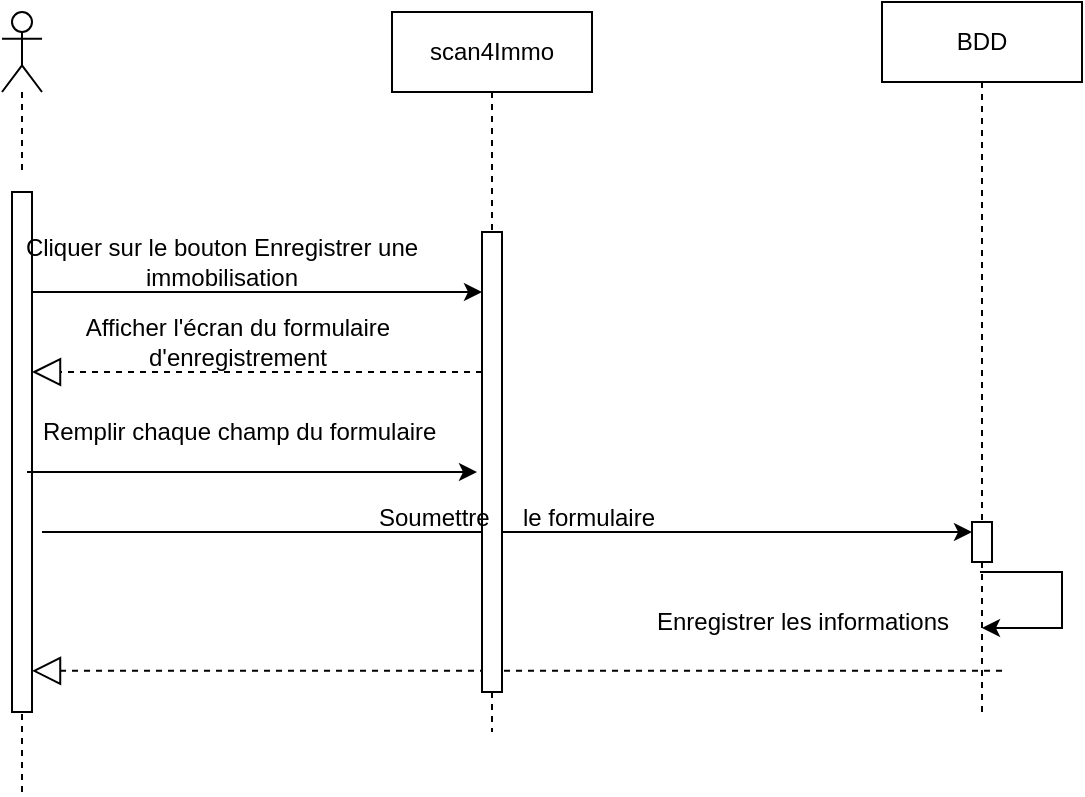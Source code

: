 <mxfile version="21.5.0" type="github">
  <diagram name="Page-1" id="fWAt4YrEjQgHVjALh9d2">
    <mxGraphModel dx="1035" dy="569" grid="1" gridSize="10" guides="1" tooltips="1" connect="1" arrows="1" fold="1" page="1" pageScale="1" pageWidth="850" pageHeight="1100" math="0" shadow="0">
      <root>
        <mxCell id="0" />
        <mxCell id="1" parent="0" />
        <mxCell id="8cFHMWG-tl82saMB3x8E-1" value="" style="shape=umlLifeline;perimeter=lifelinePerimeter;whiteSpace=wrap;html=1;container=1;dropTarget=0;collapsible=0;recursiveResize=0;outlineConnect=0;portConstraint=eastwest;newEdgeStyle={&quot;edgeStyle&quot;:&quot;elbowEdgeStyle&quot;,&quot;elbow&quot;:&quot;vertical&quot;,&quot;curved&quot;:0,&quot;rounded&quot;:0};participant=umlActor;" parent="1" vertex="1">
          <mxGeometry x="150" y="20" width="20" height="80" as="geometry" />
        </mxCell>
        <mxCell id="8cFHMWG-tl82saMB3x8E-2" value="" style="html=1;points=[];perimeter=orthogonalPerimeter;outlineConnect=0;targetShapes=umlLifeline;portConstraint=eastwest;newEdgeStyle={&quot;edgeStyle&quot;:&quot;elbowEdgeStyle&quot;,&quot;elbow&quot;:&quot;vertical&quot;,&quot;curved&quot;:0,&quot;rounded&quot;:0};" parent="1" vertex="1">
          <mxGeometry x="155" y="110" width="10" height="260" as="geometry" />
        </mxCell>
        <mxCell id="8cFHMWG-tl82saMB3x8E-5" value="" style="endArrow=classic;html=1;rounded=0;" parent="1" target="8cFHMWG-tl82saMB3x8E-3" edge="1">
          <mxGeometry width="50" height="50" relative="1" as="geometry">
            <mxPoint x="165" y="160" as="sourcePoint" />
            <mxPoint x="215" y="110" as="targetPoint" />
          </mxGeometry>
        </mxCell>
        <mxCell id="8cFHMWG-tl82saMB3x8E-6" value="" style="endArrow=block;dashed=1;endFill=0;endSize=12;html=1;rounded=0;" parent="1" target="8cFHMWG-tl82saMB3x8E-2" edge="1">
          <mxGeometry width="160" relative="1" as="geometry">
            <mxPoint x="390" y="200" as="sourcePoint" />
            <mxPoint x="550" y="200" as="targetPoint" />
          </mxGeometry>
        </mxCell>
        <mxCell id="8cFHMWG-tl82saMB3x8E-7" value="" style="endArrow=classic;html=1;rounded=0;entryX=0;entryY=0.176;entryDx=0;entryDy=0;entryPerimeter=0;" parent="1" edge="1">
          <mxGeometry width="50" height="50" relative="1" as="geometry">
            <mxPoint x="162.5" y="250" as="sourcePoint" />
            <mxPoint x="387.5" y="250" as="targetPoint" />
          </mxGeometry>
        </mxCell>
        <mxCell id="8cFHMWG-tl82saMB3x8E-12" value="Cliquer sur le bouton Enregistrer une immobilisation" style="text;strokeColor=none;align=center;fillColor=none;html=1;verticalAlign=middle;whiteSpace=wrap;rounded=0;" parent="1" vertex="1">
          <mxGeometry x="160" y="130" width="200" height="30" as="geometry" />
        </mxCell>
        <mxCell id="8cFHMWG-tl82saMB3x8E-13" value="Afficher l&#39;écran du formulaire d&#39;enregistrement" style="text;strokeColor=none;align=center;fillColor=none;html=1;verticalAlign=middle;whiteSpace=wrap;rounded=0;" parent="1" vertex="1">
          <mxGeometry x="170" y="170" width="196.25" height="30" as="geometry" />
        </mxCell>
        <mxCell id="8cFHMWG-tl82saMB3x8E-18" value="" style="endArrow=classic;html=1;rounded=0;" parent="1" edge="1" target="8cFHMWG-tl82saMB3x8E-22">
          <mxGeometry width="50" height="50" relative="1" as="geometry">
            <mxPoint x="170" y="280" as="sourcePoint" />
            <mxPoint x="609.5" y="280" as="targetPoint" />
          </mxGeometry>
        </mxCell>
        <mxCell id="8cFHMWG-tl82saMB3x8E-30" value="" style="endArrow=block;dashed=1;endFill=0;endSize=12;html=1;rounded=0;" parent="1" edge="1" target="8cFHMWG-tl82saMB3x8E-2">
          <mxGeometry width="160" relative="1" as="geometry">
            <mxPoint x="650" y="349.41" as="sourcePoint" />
            <mxPoint x="425" y="349.41" as="targetPoint" />
          </mxGeometry>
        </mxCell>
        <mxCell id="8cFHMWG-tl82saMB3x8E-32" value="" style="endArrow=none;dashed=1;html=1;rounded=0;" parent="1" edge="1">
          <mxGeometry width="50" height="50" relative="1" as="geometry">
            <mxPoint x="160" y="410" as="sourcePoint" />
            <mxPoint x="160" y="370" as="targetPoint" />
            <Array as="points">
              <mxPoint x="160" y="370" />
            </Array>
          </mxGeometry>
        </mxCell>
        <mxCell id="N2ZWpJXChdp9ywBDM5D--1" value="Remplir chaque champ du formulaire&amp;nbsp;" style="text;html=1;align=center;verticalAlign=middle;resizable=0;points=[];autosize=1;strokeColor=none;fillColor=none;" parent="1" vertex="1">
          <mxGeometry x="155" y="215" width="230" height="30" as="geometry" />
        </mxCell>
        <mxCell id="N2ZWpJXChdp9ywBDM5D--5" value="scan4Immo" style="shape=umlLifeline;perimeter=lifelinePerimeter;whiteSpace=wrap;html=1;container=1;dropTarget=0;collapsible=0;recursiveResize=0;outlineConnect=0;portConstraint=eastwest;newEdgeStyle={&quot;edgeStyle&quot;:&quot;elbowEdgeStyle&quot;,&quot;elbow&quot;:&quot;vertical&quot;,&quot;curved&quot;:0,&quot;rounded&quot;:0};" parent="1" vertex="1">
          <mxGeometry x="345" y="20" width="100" height="360" as="geometry" />
        </mxCell>
        <mxCell id="8cFHMWG-tl82saMB3x8E-3" value="" style="html=1;points=[];perimeter=orthogonalPerimeter;outlineConnect=0;targetShapes=umlLifeline;portConstraint=eastwest;newEdgeStyle={&quot;edgeStyle&quot;:&quot;elbowEdgeStyle&quot;,&quot;elbow&quot;:&quot;vertical&quot;,&quot;curved&quot;:0,&quot;rounded&quot;:0};" parent="N2ZWpJXChdp9ywBDM5D--5" vertex="1">
          <mxGeometry x="45" y="110" width="10" height="230" as="geometry" />
        </mxCell>
        <mxCell id="N2ZWpJXChdp9ywBDM5D--4" value="BDD" style="shape=umlLifeline;perimeter=lifelinePerimeter;whiteSpace=wrap;html=1;container=1;dropTarget=0;collapsible=0;recursiveResize=0;outlineConnect=0;portConstraint=eastwest;newEdgeStyle={&quot;edgeStyle&quot;:&quot;elbowEdgeStyle&quot;,&quot;elbow&quot;:&quot;vertical&quot;,&quot;curved&quot;:0,&quot;rounded&quot;:0};" parent="1" vertex="1">
          <mxGeometry x="590" y="15" width="100" height="355" as="geometry" />
        </mxCell>
        <mxCell id="8cFHMWG-tl82saMB3x8E-22" value="" style="html=1;points=[];perimeter=orthogonalPerimeter;outlineConnect=0;targetShapes=umlLifeline;portConstraint=eastwest;newEdgeStyle={&quot;edgeStyle&quot;:&quot;elbowEdgeStyle&quot;,&quot;elbow&quot;:&quot;vertical&quot;,&quot;curved&quot;:0,&quot;rounded&quot;:0};" parent="N2ZWpJXChdp9ywBDM5D--4" vertex="1">
          <mxGeometry x="45" y="260" width="10" height="20" as="geometry" />
        </mxCell>
        <mxCell id="UhFSU3K24LO-QLu9SCmY-1" value="" style="endArrow=classic;html=1;rounded=0;" edge="1" parent="1" target="N2ZWpJXChdp9ywBDM5D--4">
          <mxGeometry width="50" height="50" relative="1" as="geometry">
            <mxPoint x="639" y="300" as="sourcePoint" />
            <mxPoint x="639.324" y="352.5" as="targetPoint" />
            <Array as="points">
              <mxPoint x="680" y="300" />
              <mxPoint x="680" y="328" />
            </Array>
          </mxGeometry>
        </mxCell>
        <mxCell id="UhFSU3K24LO-QLu9SCmY-2" value="Enregistrer les informations" style="text;html=1;align=center;verticalAlign=middle;resizable=0;points=[];autosize=1;strokeColor=none;fillColor=none;" vertex="1" parent="1">
          <mxGeometry x="460" y="310" width="180" height="30" as="geometry" />
        </mxCell>
        <mxCell id="8cFHMWG-tl82saMB3x8E-19" value="Soumettre&amp;nbsp; &amp;nbsp; &amp;nbsp;le formulaire" style="text;strokeColor=none;align=center;fillColor=none;html=1;verticalAlign=middle;whiteSpace=wrap;rounded=0;" parent="1" vertex="1">
          <mxGeometry x="310" y="260" width="195" height="25" as="geometry" />
        </mxCell>
      </root>
    </mxGraphModel>
  </diagram>
</mxfile>
